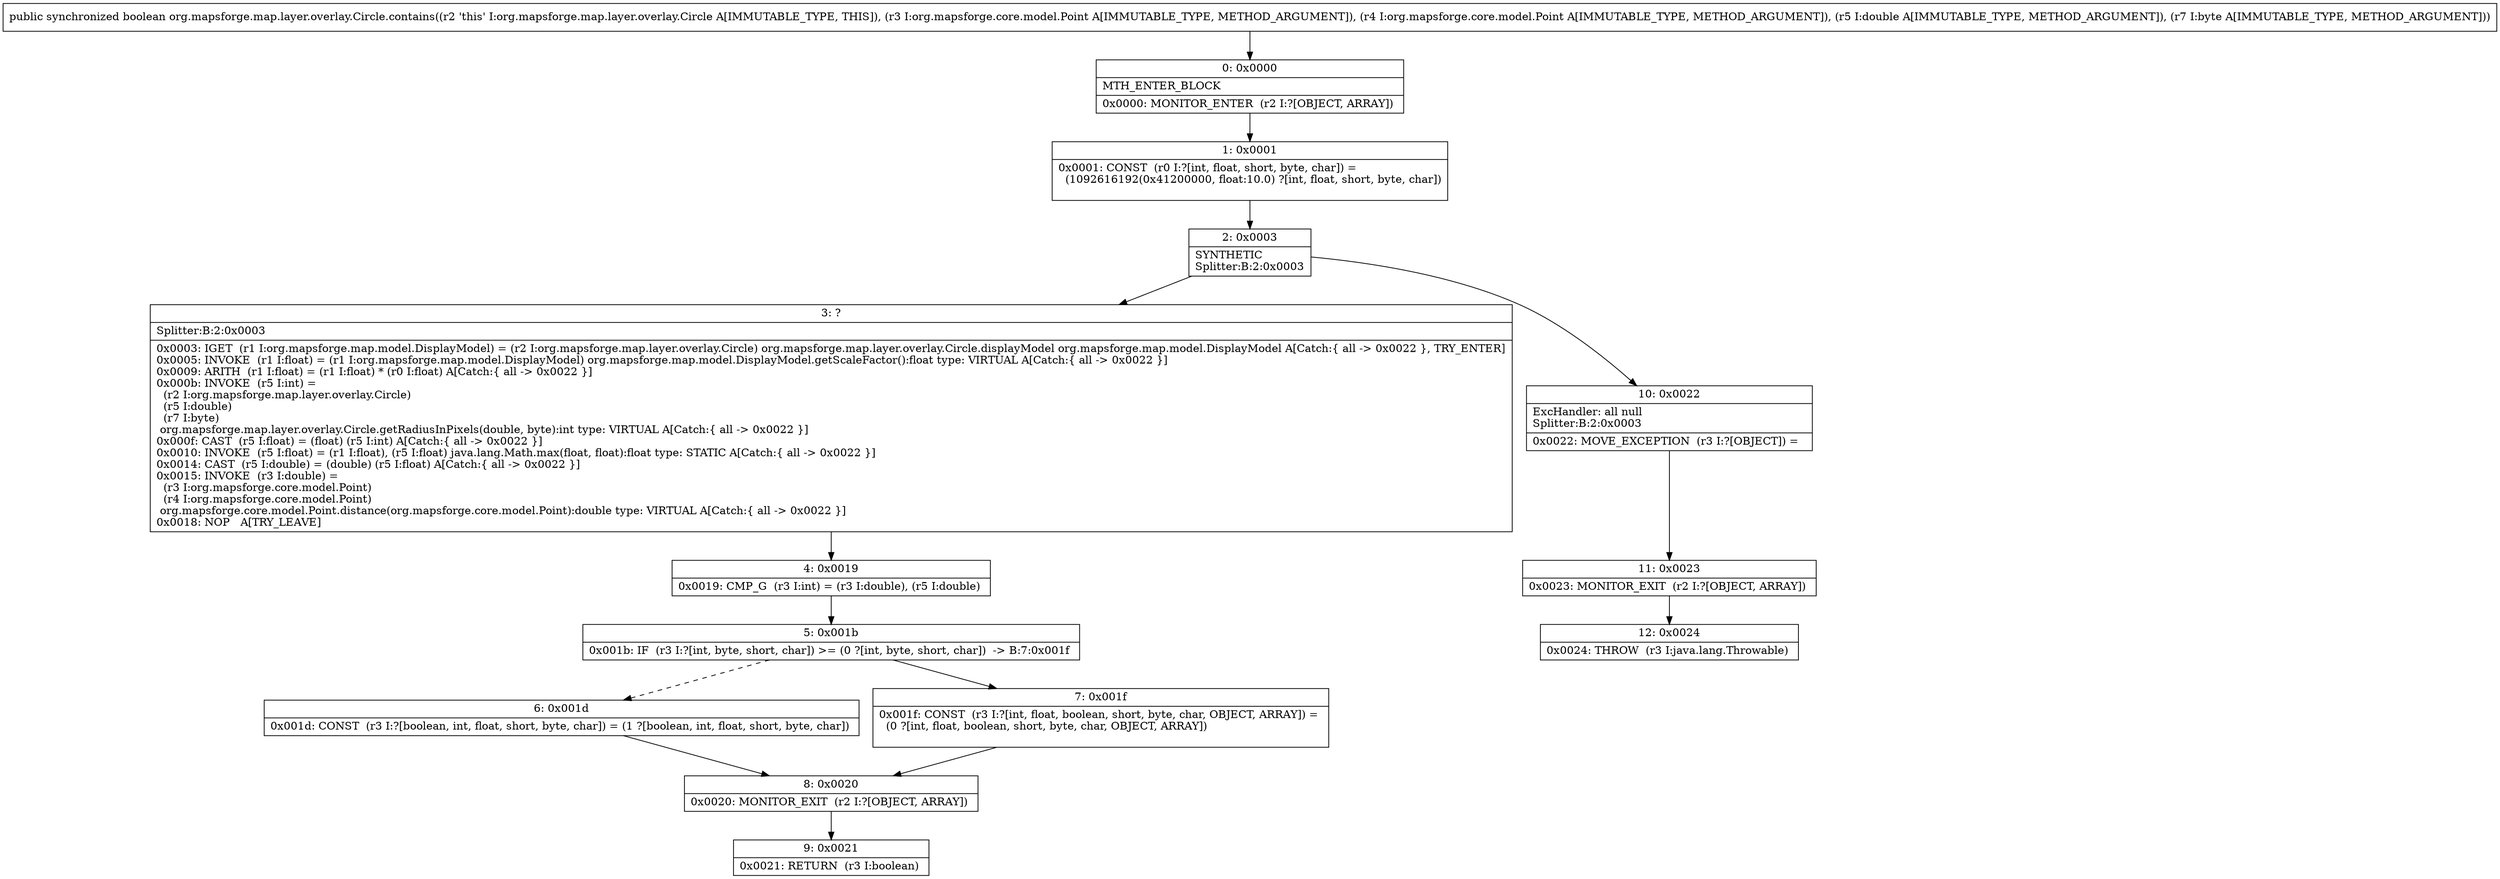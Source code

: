 digraph "CFG fororg.mapsforge.map.layer.overlay.Circle.contains(Lorg\/mapsforge\/core\/model\/Point;Lorg\/mapsforge\/core\/model\/Point;DB)Z" {
Node_0 [shape=record,label="{0\:\ 0x0000|MTH_ENTER_BLOCK\l|0x0000: MONITOR_ENTER  (r2 I:?[OBJECT, ARRAY]) \l}"];
Node_1 [shape=record,label="{1\:\ 0x0001|0x0001: CONST  (r0 I:?[int, float, short, byte, char]) = \l  (1092616192(0x41200000, float:10.0) ?[int, float, short, byte, char])\l \l}"];
Node_2 [shape=record,label="{2\:\ 0x0003|SYNTHETIC\lSplitter:B:2:0x0003\l}"];
Node_3 [shape=record,label="{3\:\ ?|Splitter:B:2:0x0003\l|0x0003: IGET  (r1 I:org.mapsforge.map.model.DisplayModel) = (r2 I:org.mapsforge.map.layer.overlay.Circle) org.mapsforge.map.layer.overlay.Circle.displayModel org.mapsforge.map.model.DisplayModel A[Catch:\{ all \-\> 0x0022 \}, TRY_ENTER]\l0x0005: INVOKE  (r1 I:float) = (r1 I:org.mapsforge.map.model.DisplayModel) org.mapsforge.map.model.DisplayModel.getScaleFactor():float type: VIRTUAL A[Catch:\{ all \-\> 0x0022 \}]\l0x0009: ARITH  (r1 I:float) = (r1 I:float) * (r0 I:float) A[Catch:\{ all \-\> 0x0022 \}]\l0x000b: INVOKE  (r5 I:int) = \l  (r2 I:org.mapsforge.map.layer.overlay.Circle)\l  (r5 I:double)\l  (r7 I:byte)\l org.mapsforge.map.layer.overlay.Circle.getRadiusInPixels(double, byte):int type: VIRTUAL A[Catch:\{ all \-\> 0x0022 \}]\l0x000f: CAST  (r5 I:float) = (float) (r5 I:int) A[Catch:\{ all \-\> 0x0022 \}]\l0x0010: INVOKE  (r5 I:float) = (r1 I:float), (r5 I:float) java.lang.Math.max(float, float):float type: STATIC A[Catch:\{ all \-\> 0x0022 \}]\l0x0014: CAST  (r5 I:double) = (double) (r5 I:float) A[Catch:\{ all \-\> 0x0022 \}]\l0x0015: INVOKE  (r3 I:double) = \l  (r3 I:org.mapsforge.core.model.Point)\l  (r4 I:org.mapsforge.core.model.Point)\l org.mapsforge.core.model.Point.distance(org.mapsforge.core.model.Point):double type: VIRTUAL A[Catch:\{ all \-\> 0x0022 \}]\l0x0018: NOP   A[TRY_LEAVE]\l}"];
Node_4 [shape=record,label="{4\:\ 0x0019|0x0019: CMP_G  (r3 I:int) = (r3 I:double), (r5 I:double) \l}"];
Node_5 [shape=record,label="{5\:\ 0x001b|0x001b: IF  (r3 I:?[int, byte, short, char]) \>= (0 ?[int, byte, short, char])  \-\> B:7:0x001f \l}"];
Node_6 [shape=record,label="{6\:\ 0x001d|0x001d: CONST  (r3 I:?[boolean, int, float, short, byte, char]) = (1 ?[boolean, int, float, short, byte, char]) \l}"];
Node_7 [shape=record,label="{7\:\ 0x001f|0x001f: CONST  (r3 I:?[int, float, boolean, short, byte, char, OBJECT, ARRAY]) = \l  (0 ?[int, float, boolean, short, byte, char, OBJECT, ARRAY])\l \l}"];
Node_8 [shape=record,label="{8\:\ 0x0020|0x0020: MONITOR_EXIT  (r2 I:?[OBJECT, ARRAY]) \l}"];
Node_9 [shape=record,label="{9\:\ 0x0021|0x0021: RETURN  (r3 I:boolean) \l}"];
Node_10 [shape=record,label="{10\:\ 0x0022|ExcHandler: all null\lSplitter:B:2:0x0003\l|0x0022: MOVE_EXCEPTION  (r3 I:?[OBJECT]) =  \l}"];
Node_11 [shape=record,label="{11\:\ 0x0023|0x0023: MONITOR_EXIT  (r2 I:?[OBJECT, ARRAY]) \l}"];
Node_12 [shape=record,label="{12\:\ 0x0024|0x0024: THROW  (r3 I:java.lang.Throwable) \l}"];
MethodNode[shape=record,label="{public synchronized boolean org.mapsforge.map.layer.overlay.Circle.contains((r2 'this' I:org.mapsforge.map.layer.overlay.Circle A[IMMUTABLE_TYPE, THIS]), (r3 I:org.mapsforge.core.model.Point A[IMMUTABLE_TYPE, METHOD_ARGUMENT]), (r4 I:org.mapsforge.core.model.Point A[IMMUTABLE_TYPE, METHOD_ARGUMENT]), (r5 I:double A[IMMUTABLE_TYPE, METHOD_ARGUMENT]), (r7 I:byte A[IMMUTABLE_TYPE, METHOD_ARGUMENT])) }"];
MethodNode -> Node_0;
Node_0 -> Node_1;
Node_1 -> Node_2;
Node_2 -> Node_3;
Node_2 -> Node_10;
Node_3 -> Node_4;
Node_4 -> Node_5;
Node_5 -> Node_6[style=dashed];
Node_5 -> Node_7;
Node_6 -> Node_8;
Node_7 -> Node_8;
Node_8 -> Node_9;
Node_10 -> Node_11;
Node_11 -> Node_12;
}

